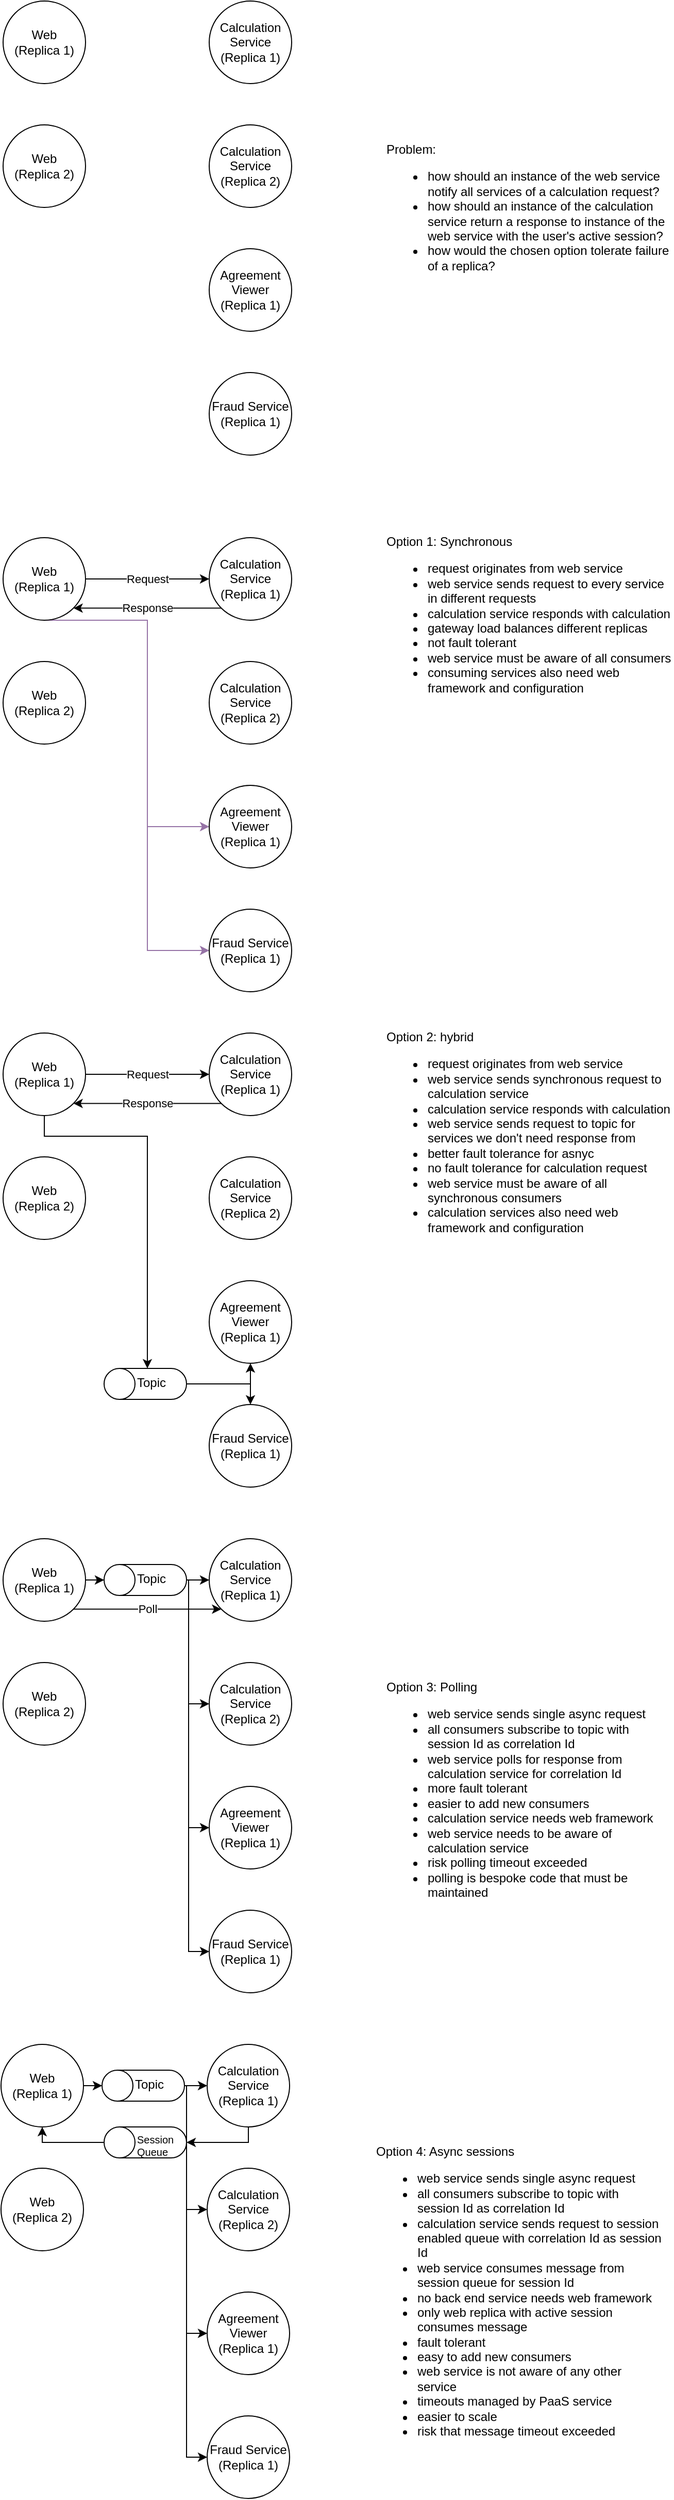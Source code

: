<mxfile version="14.8.0" type="github">
  <diagram id="OQRmCLdSInqNcVnTIT0T" name="Page-1">
    <mxGraphModel dx="1422" dy="762" grid="1" gridSize="10" guides="1" tooltips="1" connect="1" arrows="1" fold="1" page="1" pageScale="1" pageWidth="827" pageHeight="1169" math="0" shadow="0">
      <root>
        <mxCell id="0" />
        <mxCell id="1" parent="0" />
        <mxCell id="1va6tFVm9_dhpKcYIYKP-1" value="Web&lt;br&gt;(Replica 1)" style="ellipse;whiteSpace=wrap;html=1;aspect=fixed;" vertex="1" parent="1">
          <mxGeometry x="80" y="120" width="80" height="80" as="geometry" />
        </mxCell>
        <mxCell id="1va6tFVm9_dhpKcYIYKP-2" value="Calculation Service&lt;br&gt;(Replica 1)" style="ellipse;whiteSpace=wrap;html=1;aspect=fixed;" vertex="1" parent="1">
          <mxGeometry x="280" y="120" width="80" height="80" as="geometry" />
        </mxCell>
        <mxCell id="1va6tFVm9_dhpKcYIYKP-3" value="Web&lt;br&gt;(Replica 2)" style="ellipse;whiteSpace=wrap;html=1;aspect=fixed;" vertex="1" parent="1">
          <mxGeometry x="80" y="240" width="80" height="80" as="geometry" />
        </mxCell>
        <mxCell id="1va6tFVm9_dhpKcYIYKP-4" value="Calculation Service&lt;br&gt;(Replica 2)" style="ellipse;whiteSpace=wrap;html=1;aspect=fixed;" vertex="1" parent="1">
          <mxGeometry x="280" y="240" width="80" height="80" as="geometry" />
        </mxCell>
        <mxCell id="1va6tFVm9_dhpKcYIYKP-5" value="Agreement Viewer&lt;br&gt;(Replica 1)" style="ellipse;whiteSpace=wrap;html=1;aspect=fixed;" vertex="1" parent="1">
          <mxGeometry x="280" y="360" width="80" height="80" as="geometry" />
        </mxCell>
        <mxCell id="1va6tFVm9_dhpKcYIYKP-6" value="Fraud Service&lt;br&gt;(Replica 1)" style="ellipse;whiteSpace=wrap;html=1;aspect=fixed;" vertex="1" parent="1">
          <mxGeometry x="280" y="480" width="80" height="80" as="geometry" />
        </mxCell>
        <mxCell id="1va6tFVm9_dhpKcYIYKP-10" value="Problem:&lt;br&gt;&lt;ul&gt;&lt;li&gt;how should an instance of the web service notify all services of a calculation request?&lt;/li&gt;&lt;li&gt;how should an instance of the calculation service return a response to instance of the web service with the user&#39;s active session?&lt;/li&gt;&lt;li&gt;how would the chosen option tolerate failure of a replica?&lt;/li&gt;&lt;/ul&gt;" style="text;html=1;strokeColor=none;fillColor=none;align=left;verticalAlign=top;whiteSpace=wrap;rounded=0;" vertex="1" parent="1">
          <mxGeometry x="450" y="250" width="280" height="130" as="geometry" />
        </mxCell>
        <mxCell id="1va6tFVm9_dhpKcYIYKP-19" style="edgeStyle=orthogonalEdgeStyle;rounded=0;orthogonalLoop=1;jettySize=auto;html=1;entryX=0;entryY=0.5;entryDx=0;entryDy=0;fillColor=#e1d5e7;strokeColor=#9673a6;exitX=0.5;exitY=1;exitDx=0;exitDy=0;" edge="1" parent="1" source="1va6tFVm9_dhpKcYIYKP-11" target="1va6tFVm9_dhpKcYIYKP-15">
          <mxGeometry relative="1" as="geometry">
            <Array as="points">
              <mxPoint x="220" y="720" />
              <mxPoint x="220" y="920" />
            </Array>
          </mxGeometry>
        </mxCell>
        <mxCell id="1va6tFVm9_dhpKcYIYKP-20" style="edgeStyle=orthogonalEdgeStyle;rounded=0;orthogonalLoop=1;jettySize=auto;html=1;entryX=0;entryY=0.5;entryDx=0;entryDy=0;fillColor=#e1d5e7;strokeColor=#9673a6;exitX=0.5;exitY=1;exitDx=0;exitDy=0;" edge="1" parent="1" source="1va6tFVm9_dhpKcYIYKP-11" target="1va6tFVm9_dhpKcYIYKP-16">
          <mxGeometry relative="1" as="geometry">
            <Array as="points">
              <mxPoint x="220" y="720" />
              <mxPoint x="220" y="1040" />
            </Array>
          </mxGeometry>
        </mxCell>
        <mxCell id="1va6tFVm9_dhpKcYIYKP-11" value="Web&lt;br&gt;(Replica 1)" style="ellipse;whiteSpace=wrap;html=1;aspect=fixed;" vertex="1" parent="1">
          <mxGeometry x="80" y="640" width="80" height="80" as="geometry" />
        </mxCell>
        <mxCell id="1va6tFVm9_dhpKcYIYKP-34" value="Response" style="edgeStyle=orthogonalEdgeStyle;rounded=0;orthogonalLoop=1;jettySize=auto;html=1;entryX=1;entryY=1;entryDx=0;entryDy=0;exitX=0;exitY=1;exitDx=0;exitDy=0;" edge="1" parent="1" source="1va6tFVm9_dhpKcYIYKP-12" target="1va6tFVm9_dhpKcYIYKP-11">
          <mxGeometry relative="1" as="geometry">
            <Array as="points" />
          </mxGeometry>
        </mxCell>
        <mxCell id="1va6tFVm9_dhpKcYIYKP-12" value="Calculation Service&lt;br&gt;(Replica 1)" style="ellipse;whiteSpace=wrap;html=1;aspect=fixed;" vertex="1" parent="1">
          <mxGeometry x="280" y="640" width="80" height="80" as="geometry" />
        </mxCell>
        <mxCell id="1va6tFVm9_dhpKcYIYKP-13" value="Web&lt;br&gt;(Replica 2)" style="ellipse;whiteSpace=wrap;html=1;aspect=fixed;" vertex="1" parent="1">
          <mxGeometry x="80" y="760" width="80" height="80" as="geometry" />
        </mxCell>
        <mxCell id="1va6tFVm9_dhpKcYIYKP-14" value="Calculation Service&lt;br&gt;(Replica 2)" style="ellipse;whiteSpace=wrap;html=1;aspect=fixed;" vertex="1" parent="1">
          <mxGeometry x="280" y="760" width="80" height="80" as="geometry" />
        </mxCell>
        <mxCell id="1va6tFVm9_dhpKcYIYKP-15" value="Agreement Viewer&lt;br&gt;(Replica 1)" style="ellipse;whiteSpace=wrap;html=1;aspect=fixed;" vertex="1" parent="1">
          <mxGeometry x="280" y="880" width="80" height="80" as="geometry" />
        </mxCell>
        <mxCell id="1va6tFVm9_dhpKcYIYKP-16" value="Fraud Service&lt;br&gt;(Replica 1)" style="ellipse;whiteSpace=wrap;html=1;aspect=fixed;" vertex="1" parent="1">
          <mxGeometry x="280" y="1000" width="80" height="80" as="geometry" />
        </mxCell>
        <mxCell id="1va6tFVm9_dhpKcYIYKP-17" value="Option 1: Synchronous&lt;br&gt;&lt;ul&gt;&lt;li&gt;request originates from web service&lt;/li&gt;&lt;li&gt;web service sends request to every service in different requests&lt;/li&gt;&lt;li&gt;calculation service responds with calculation&lt;/li&gt;&lt;li&gt;gateway load balances different replicas&lt;/li&gt;&lt;li&gt;not fault tolerant&lt;/li&gt;&lt;li&gt;web service must be aware of all consumers&lt;/li&gt;&lt;li&gt;consuming services also need web framework and configuration&lt;/li&gt;&lt;/ul&gt;" style="text;html=1;strokeColor=none;fillColor=none;align=left;verticalAlign=top;whiteSpace=wrap;rounded=0;" vertex="1" parent="1">
          <mxGeometry x="450" y="630" width="280" height="130" as="geometry" />
        </mxCell>
        <mxCell id="1va6tFVm9_dhpKcYIYKP-31" value="Request" style="edgeStyle=orthogonalEdgeStyle;rounded=0;orthogonalLoop=1;jettySize=auto;html=1;entryX=0;entryY=0.5;entryDx=0;entryDy=0;" edge="1" parent="1" source="1va6tFVm9_dhpKcYIYKP-24" target="1va6tFVm9_dhpKcYIYKP-25">
          <mxGeometry relative="1" as="geometry" />
        </mxCell>
        <mxCell id="1va6tFVm9_dhpKcYIYKP-39" style="edgeStyle=orthogonalEdgeStyle;rounded=0;orthogonalLoop=1;jettySize=auto;html=1;exitX=0.5;exitY=1;exitDx=0;exitDy=0;" edge="1" parent="1" source="1va6tFVm9_dhpKcYIYKP-24" target="1va6tFVm9_dhpKcYIYKP-37">
          <mxGeometry relative="1" as="geometry">
            <Array as="points">
              <mxPoint x="120" y="1220" />
              <mxPoint x="220" y="1220" />
            </Array>
          </mxGeometry>
        </mxCell>
        <mxCell id="1va6tFVm9_dhpKcYIYKP-24" value="Web&lt;br&gt;(Replica 1)" style="ellipse;whiteSpace=wrap;html=1;aspect=fixed;" vertex="1" parent="1">
          <mxGeometry x="80" y="1120" width="80" height="80" as="geometry" />
        </mxCell>
        <mxCell id="1va6tFVm9_dhpKcYIYKP-36" value="Response" style="edgeStyle=orthogonalEdgeStyle;rounded=0;orthogonalLoop=1;jettySize=auto;html=1;exitX=0;exitY=1;exitDx=0;exitDy=0;entryX=1;entryY=1;entryDx=0;entryDy=0;" edge="1" parent="1" source="1va6tFVm9_dhpKcYIYKP-25" target="1va6tFVm9_dhpKcYIYKP-24">
          <mxGeometry relative="1" as="geometry" />
        </mxCell>
        <mxCell id="1va6tFVm9_dhpKcYIYKP-25" value="Calculation Service&lt;br&gt;(Replica 1)" style="ellipse;whiteSpace=wrap;html=1;aspect=fixed;" vertex="1" parent="1">
          <mxGeometry x="280" y="1120" width="80" height="80" as="geometry" />
        </mxCell>
        <mxCell id="1va6tFVm9_dhpKcYIYKP-26" value="Web&lt;br&gt;(Replica 2)" style="ellipse;whiteSpace=wrap;html=1;aspect=fixed;" vertex="1" parent="1">
          <mxGeometry x="80" y="1240" width="80" height="80" as="geometry" />
        </mxCell>
        <mxCell id="1va6tFVm9_dhpKcYIYKP-27" value="Calculation Service&lt;br&gt;(Replica 2)" style="ellipse;whiteSpace=wrap;html=1;aspect=fixed;" vertex="1" parent="1">
          <mxGeometry x="280" y="1240" width="80" height="80" as="geometry" />
        </mxCell>
        <mxCell id="1va6tFVm9_dhpKcYIYKP-28" value="Agreement Viewer&lt;br&gt;(Replica 1)" style="ellipse;whiteSpace=wrap;html=1;aspect=fixed;" vertex="1" parent="1">
          <mxGeometry x="280" y="1360" width="80" height="80" as="geometry" />
        </mxCell>
        <mxCell id="1va6tFVm9_dhpKcYIYKP-29" value="Fraud Service&lt;br&gt;(Replica 1)" style="ellipse;whiteSpace=wrap;html=1;aspect=fixed;" vertex="1" parent="1">
          <mxGeometry x="280" y="1480" width="80" height="80" as="geometry" />
        </mxCell>
        <mxCell id="1va6tFVm9_dhpKcYIYKP-30" value="Option 2: hybrid&lt;br&gt;&lt;ul&gt;&lt;li&gt;request originates from web service&lt;/li&gt;&lt;li&gt;web service sends synchronous request to calculation service&lt;/li&gt;&lt;li&gt;calculation service responds with calculation&lt;/li&gt;&lt;li&gt;web service sends request to topic for services we don&#39;t need response from&lt;/li&gt;&lt;li&gt;better fault tolerance for asnyc&lt;/li&gt;&lt;li&gt;no fault tolerance for calculation request&lt;/li&gt;&lt;li&gt;web service must be aware of all synchronous consumers&lt;/li&gt;&lt;li&gt;calculation services also need web framework and configuration&lt;/li&gt;&lt;/ul&gt;" style="text;html=1;strokeColor=none;fillColor=none;align=left;verticalAlign=top;whiteSpace=wrap;rounded=0;" vertex="1" parent="1">
          <mxGeometry x="450" y="1110" width="280" height="130" as="geometry" />
        </mxCell>
        <mxCell id="1va6tFVm9_dhpKcYIYKP-18" value="Request" style="edgeStyle=orthogonalEdgeStyle;rounded=0;orthogonalLoop=1;jettySize=auto;html=1;entryX=0;entryY=0.5;entryDx=0;entryDy=0;" edge="1" parent="1" source="1va6tFVm9_dhpKcYIYKP-11" target="1va6tFVm9_dhpKcYIYKP-12">
          <mxGeometry relative="1" as="geometry" />
        </mxCell>
        <mxCell id="1va6tFVm9_dhpKcYIYKP-40" style="edgeStyle=orthogonalEdgeStyle;rounded=0;orthogonalLoop=1;jettySize=auto;html=1;entryX=0.5;entryY=1;entryDx=0;entryDy=0;" edge="1" parent="1" source="1va6tFVm9_dhpKcYIYKP-37" target="1va6tFVm9_dhpKcYIYKP-28">
          <mxGeometry relative="1" as="geometry" />
        </mxCell>
        <mxCell id="1va6tFVm9_dhpKcYIYKP-41" style="edgeStyle=orthogonalEdgeStyle;rounded=0;orthogonalLoop=1;jettySize=auto;html=1;entryX=0.5;entryY=0;entryDx=0;entryDy=0;" edge="1" parent="1" source="1va6tFVm9_dhpKcYIYKP-37" target="1va6tFVm9_dhpKcYIYKP-29">
          <mxGeometry relative="1" as="geometry" />
        </mxCell>
        <mxCell id="1va6tFVm9_dhpKcYIYKP-37" value="Topic" style="shape=cylinder3;whiteSpace=wrap;html=1;boundedLbl=1;backgroundOutline=1;size=15;align=left;verticalAlign=top;direction=north;" vertex="1" parent="1">
          <mxGeometry x="178" y="1445" width="80" height="30" as="geometry" />
        </mxCell>
        <mxCell id="1va6tFVm9_dhpKcYIYKP-63" style="edgeStyle=orthogonalEdgeStyle;rounded=0;orthogonalLoop=1;jettySize=auto;html=1;" edge="1" parent="1" source="1va6tFVm9_dhpKcYIYKP-55" target="1va6tFVm9_dhpKcYIYKP-62">
          <mxGeometry relative="1" as="geometry" />
        </mxCell>
        <mxCell id="1va6tFVm9_dhpKcYIYKP-68" value="Poll" style="edgeStyle=orthogonalEdgeStyle;rounded=0;orthogonalLoop=1;jettySize=auto;html=1;entryX=0;entryY=1;entryDx=0;entryDy=0;exitX=1;exitY=1;exitDx=0;exitDy=0;" edge="1" parent="1" source="1va6tFVm9_dhpKcYIYKP-55" target="1va6tFVm9_dhpKcYIYKP-56">
          <mxGeometry relative="1" as="geometry" />
        </mxCell>
        <mxCell id="1va6tFVm9_dhpKcYIYKP-55" value="Web&lt;br&gt;(Replica 1)" style="ellipse;whiteSpace=wrap;html=1;aspect=fixed;" vertex="1" parent="1">
          <mxGeometry x="80" y="1610" width="80" height="80" as="geometry" />
        </mxCell>
        <mxCell id="1va6tFVm9_dhpKcYIYKP-56" value="Calculation Service&lt;br&gt;(Replica 1)" style="ellipse;whiteSpace=wrap;html=1;aspect=fixed;" vertex="1" parent="1">
          <mxGeometry x="280" y="1610" width="80" height="80" as="geometry" />
        </mxCell>
        <mxCell id="1va6tFVm9_dhpKcYIYKP-57" value="Web&lt;br&gt;(Replica 2)" style="ellipse;whiteSpace=wrap;html=1;aspect=fixed;" vertex="1" parent="1">
          <mxGeometry x="80" y="1730" width="80" height="80" as="geometry" />
        </mxCell>
        <mxCell id="1va6tFVm9_dhpKcYIYKP-58" value="Calculation Service&lt;br&gt;(Replica 2)" style="ellipse;whiteSpace=wrap;html=1;aspect=fixed;" vertex="1" parent="1">
          <mxGeometry x="280" y="1730" width="80" height="80" as="geometry" />
        </mxCell>
        <mxCell id="1va6tFVm9_dhpKcYIYKP-59" value="Agreement Viewer&lt;br&gt;(Replica 1)" style="ellipse;whiteSpace=wrap;html=1;aspect=fixed;" vertex="1" parent="1">
          <mxGeometry x="280" y="1850" width="80" height="80" as="geometry" />
        </mxCell>
        <mxCell id="1va6tFVm9_dhpKcYIYKP-60" value="Fraud Service&lt;br&gt;(Replica 1)" style="ellipse;whiteSpace=wrap;html=1;aspect=fixed;" vertex="1" parent="1">
          <mxGeometry x="280" y="1970" width="80" height="80" as="geometry" />
        </mxCell>
        <mxCell id="1va6tFVm9_dhpKcYIYKP-61" value="Option 3: Polling&lt;br&gt;&lt;ul&gt;&lt;li&gt;web service sends single async request&lt;/li&gt;&lt;li&gt;all consumers subscribe to topic with session Id as correlation Id&lt;/li&gt;&lt;li&gt;web service polls for response from calculation service for correlation Id&lt;/li&gt;&lt;li&gt;more fault tolerant&lt;/li&gt;&lt;li&gt;easier to add new consumers&lt;/li&gt;&lt;li&gt;calculation service needs web framework&lt;/li&gt;&lt;li&gt;web service needs to be aware of calculation service&lt;/li&gt;&lt;li&gt;risk polling timeout exceeded&lt;/li&gt;&lt;li&gt;polling is bespoke code that must be maintained&lt;/li&gt;&lt;/ul&gt;" style="text;html=1;strokeColor=none;fillColor=none;align=left;verticalAlign=top;whiteSpace=wrap;rounded=0;" vertex="1" parent="1">
          <mxGeometry x="450" y="1740" width="280" height="130" as="geometry" />
        </mxCell>
        <mxCell id="1va6tFVm9_dhpKcYIYKP-64" style="edgeStyle=orthogonalEdgeStyle;rounded=0;orthogonalLoop=1;jettySize=auto;html=1;entryX=0;entryY=0.5;entryDx=0;entryDy=0;" edge="1" parent="1" source="1va6tFVm9_dhpKcYIYKP-62" target="1va6tFVm9_dhpKcYIYKP-56">
          <mxGeometry relative="1" as="geometry" />
        </mxCell>
        <mxCell id="1va6tFVm9_dhpKcYIYKP-65" style="edgeStyle=orthogonalEdgeStyle;rounded=0;orthogonalLoop=1;jettySize=auto;html=1;entryX=0;entryY=0.5;entryDx=0;entryDy=0;" edge="1" parent="1" source="1va6tFVm9_dhpKcYIYKP-62" target="1va6tFVm9_dhpKcYIYKP-58">
          <mxGeometry relative="1" as="geometry">
            <Array as="points">
              <mxPoint x="260" y="1650" />
              <mxPoint x="260" y="1770" />
            </Array>
          </mxGeometry>
        </mxCell>
        <mxCell id="1va6tFVm9_dhpKcYIYKP-66" style="edgeStyle=orthogonalEdgeStyle;rounded=0;orthogonalLoop=1;jettySize=auto;html=1;entryX=0;entryY=0.5;entryDx=0;entryDy=0;" edge="1" parent="1" source="1va6tFVm9_dhpKcYIYKP-62" target="1va6tFVm9_dhpKcYIYKP-59">
          <mxGeometry relative="1" as="geometry">
            <Array as="points">
              <mxPoint x="260" y="1650" />
              <mxPoint x="260" y="1890" />
            </Array>
          </mxGeometry>
        </mxCell>
        <mxCell id="1va6tFVm9_dhpKcYIYKP-67" style="edgeStyle=orthogonalEdgeStyle;rounded=0;orthogonalLoop=1;jettySize=auto;html=1;entryX=0;entryY=0.5;entryDx=0;entryDy=0;" edge="1" parent="1" source="1va6tFVm9_dhpKcYIYKP-62" target="1va6tFVm9_dhpKcYIYKP-60">
          <mxGeometry relative="1" as="geometry">
            <Array as="points">
              <mxPoint x="260" y="1650" />
              <mxPoint x="260" y="2010" />
            </Array>
          </mxGeometry>
        </mxCell>
        <mxCell id="1va6tFVm9_dhpKcYIYKP-62" value="Topic" style="shape=cylinder3;whiteSpace=wrap;html=1;boundedLbl=1;backgroundOutline=1;size=15;align=left;verticalAlign=top;direction=north;" vertex="1" parent="1">
          <mxGeometry x="178" y="1635" width="80" height="30" as="geometry" />
        </mxCell>
        <mxCell id="1va6tFVm9_dhpKcYIYKP-69" style="edgeStyle=orthogonalEdgeStyle;rounded=0;orthogonalLoop=1;jettySize=auto;html=1;" edge="1" parent="1" source="1va6tFVm9_dhpKcYIYKP-71" target="1va6tFVm9_dhpKcYIYKP-81">
          <mxGeometry relative="1" as="geometry" />
        </mxCell>
        <mxCell id="1va6tFVm9_dhpKcYIYKP-71" value="Web&lt;br&gt;(Replica 1)" style="ellipse;whiteSpace=wrap;html=1;aspect=fixed;" vertex="1" parent="1">
          <mxGeometry x="78" y="2100" width="80" height="80" as="geometry" />
        </mxCell>
        <mxCell id="1va6tFVm9_dhpKcYIYKP-84" style="edgeStyle=orthogonalEdgeStyle;rounded=0;orthogonalLoop=1;jettySize=auto;html=1;entryX=0.5;entryY=1;entryDx=0;entryDy=0;entryPerimeter=0;fontSize=10;exitX=0.5;exitY=1;exitDx=0;exitDy=0;" edge="1" parent="1" source="1va6tFVm9_dhpKcYIYKP-72" target="1va6tFVm9_dhpKcYIYKP-83">
          <mxGeometry relative="1" as="geometry">
            <Array as="points">
              <mxPoint x="318" y="2195" />
            </Array>
          </mxGeometry>
        </mxCell>
        <mxCell id="1va6tFVm9_dhpKcYIYKP-72" value="Calculation Service&lt;br&gt;(Replica 1)" style="ellipse;whiteSpace=wrap;html=1;aspect=fixed;" vertex="1" parent="1">
          <mxGeometry x="278" y="2100" width="80" height="80" as="geometry" />
        </mxCell>
        <mxCell id="1va6tFVm9_dhpKcYIYKP-73" value="Web&lt;br&gt;(Replica 2)" style="ellipse;whiteSpace=wrap;html=1;aspect=fixed;" vertex="1" parent="1">
          <mxGeometry x="78" y="2220" width="80" height="80" as="geometry" />
        </mxCell>
        <mxCell id="1va6tFVm9_dhpKcYIYKP-74" value="Calculation Service&lt;br&gt;(Replica 2)" style="ellipse;whiteSpace=wrap;html=1;aspect=fixed;" vertex="1" parent="1">
          <mxGeometry x="278" y="2220" width="80" height="80" as="geometry" />
        </mxCell>
        <mxCell id="1va6tFVm9_dhpKcYIYKP-75" value="Agreement Viewer&lt;br&gt;(Replica 1)" style="ellipse;whiteSpace=wrap;html=1;aspect=fixed;" vertex="1" parent="1">
          <mxGeometry x="278" y="2340" width="80" height="80" as="geometry" />
        </mxCell>
        <mxCell id="1va6tFVm9_dhpKcYIYKP-76" value="Fraud Service&lt;br&gt;(Replica 1)" style="ellipse;whiteSpace=wrap;html=1;aspect=fixed;" vertex="1" parent="1">
          <mxGeometry x="278" y="2460" width="80" height="80" as="geometry" />
        </mxCell>
        <mxCell id="1va6tFVm9_dhpKcYIYKP-77" style="edgeStyle=orthogonalEdgeStyle;rounded=0;orthogonalLoop=1;jettySize=auto;html=1;entryX=0;entryY=0.5;entryDx=0;entryDy=0;" edge="1" parent="1" source="1va6tFVm9_dhpKcYIYKP-81" target="1va6tFVm9_dhpKcYIYKP-72">
          <mxGeometry relative="1" as="geometry" />
        </mxCell>
        <mxCell id="1va6tFVm9_dhpKcYIYKP-78" style="edgeStyle=orthogonalEdgeStyle;rounded=0;orthogonalLoop=1;jettySize=auto;html=1;entryX=0;entryY=0.5;entryDx=0;entryDy=0;" edge="1" parent="1" source="1va6tFVm9_dhpKcYIYKP-81" target="1va6tFVm9_dhpKcYIYKP-74">
          <mxGeometry relative="1" as="geometry">
            <Array as="points">
              <mxPoint x="258" y="2140" />
              <mxPoint x="258" y="2260" />
            </Array>
          </mxGeometry>
        </mxCell>
        <mxCell id="1va6tFVm9_dhpKcYIYKP-79" style="edgeStyle=orthogonalEdgeStyle;rounded=0;orthogonalLoop=1;jettySize=auto;html=1;entryX=0;entryY=0.5;entryDx=0;entryDy=0;" edge="1" parent="1" source="1va6tFVm9_dhpKcYIYKP-81" target="1va6tFVm9_dhpKcYIYKP-75">
          <mxGeometry relative="1" as="geometry">
            <Array as="points">
              <mxPoint x="258" y="2140" />
              <mxPoint x="258" y="2380" />
            </Array>
          </mxGeometry>
        </mxCell>
        <mxCell id="1va6tFVm9_dhpKcYIYKP-80" style="edgeStyle=orthogonalEdgeStyle;rounded=0;orthogonalLoop=1;jettySize=auto;html=1;entryX=0;entryY=0.5;entryDx=0;entryDy=0;" edge="1" parent="1" source="1va6tFVm9_dhpKcYIYKP-81" target="1va6tFVm9_dhpKcYIYKP-76">
          <mxGeometry relative="1" as="geometry">
            <Array as="points">
              <mxPoint x="258" y="2140" />
              <mxPoint x="258" y="2500" />
            </Array>
          </mxGeometry>
        </mxCell>
        <mxCell id="1va6tFVm9_dhpKcYIYKP-81" value="Topic" style="shape=cylinder3;whiteSpace=wrap;html=1;boundedLbl=1;backgroundOutline=1;size=15;align=left;verticalAlign=top;direction=north;" vertex="1" parent="1">
          <mxGeometry x="176" y="2125" width="80" height="30" as="geometry" />
        </mxCell>
        <mxCell id="1va6tFVm9_dhpKcYIYKP-82" value="Option 4: Async sessions&lt;br&gt;&lt;ul&gt;&lt;li&gt;web service sends single async request&lt;/li&gt;&lt;li&gt;all consumers subscribe to topic with session Id as correlation Id&lt;/li&gt;&lt;li&gt;calculation service sends request to session enabled queue with correlation Id as session Id&lt;/li&gt;&lt;li&gt;web service consumes message from session queue for session Id&lt;/li&gt;&lt;li&gt;no back end service needs web framework&lt;/li&gt;&lt;li&gt;only web replica with active session consumes message&lt;/li&gt;&lt;li&gt;fault tolerant&lt;/li&gt;&lt;li&gt;easy to add new consumers&lt;/li&gt;&lt;li&gt;web service is not aware of any other service&lt;/li&gt;&lt;li&gt;timeouts managed by PaaS service&lt;/li&gt;&lt;li&gt;easier to scale&lt;/li&gt;&lt;li&gt;risk that message timeout exceeded&lt;/li&gt;&lt;/ul&gt;" style="text;html=1;strokeColor=none;fillColor=none;align=left;verticalAlign=top;whiteSpace=wrap;rounded=0;" vertex="1" parent="1">
          <mxGeometry x="440" y="2190" width="280" height="130" as="geometry" />
        </mxCell>
        <mxCell id="1va6tFVm9_dhpKcYIYKP-85" style="edgeStyle=orthogonalEdgeStyle;rounded=0;orthogonalLoop=1;jettySize=auto;html=1;entryX=0.5;entryY=1;entryDx=0;entryDy=0;fontSize=10;exitX=0.5;exitY=0;exitDx=0;exitDy=0;exitPerimeter=0;" edge="1" parent="1" source="1va6tFVm9_dhpKcYIYKP-83" target="1va6tFVm9_dhpKcYIYKP-71">
          <mxGeometry relative="1" as="geometry">
            <Array as="points">
              <mxPoint x="118" y="2195" />
            </Array>
          </mxGeometry>
        </mxCell>
        <mxCell id="1va6tFVm9_dhpKcYIYKP-83" value="Session&lt;br style=&quot;font-size: 10px;&quot;&gt;Queue" style="shape=cylinder3;whiteSpace=wrap;html=1;boundedLbl=1;backgroundOutline=1;size=15;align=left;verticalAlign=top;direction=north;fontSize=10;" vertex="1" parent="1">
          <mxGeometry x="178" y="2180" width="80" height="30" as="geometry" />
        </mxCell>
      </root>
    </mxGraphModel>
  </diagram>
</mxfile>
